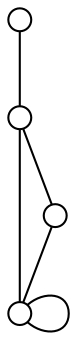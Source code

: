 graph G {
    node[width=0.15,label="",shape=circle]
    Q -- R -- S;
    R -- T -- S;
    S -- S;
}
